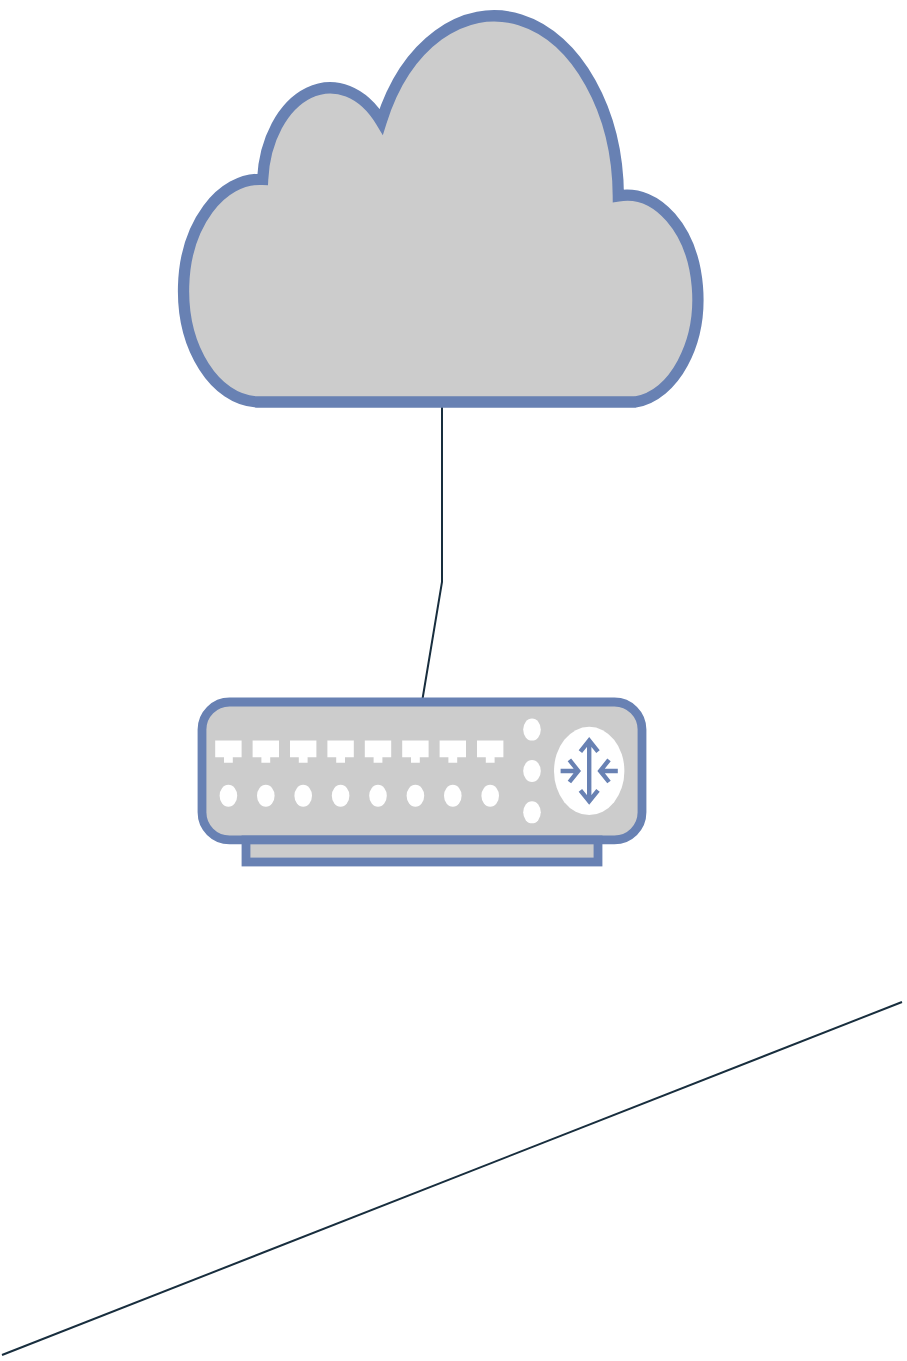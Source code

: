 <mxfile version="24.7.7">
  <diagram id="1JJ-UvxjRfw-XplDersZ" name="Page-1">
    <mxGraphModel dx="739" dy="1255" grid="1" gridSize="10" guides="1" tooltips="1" connect="1" arrows="1" fold="1" page="1" pageScale="1" pageWidth="1169" pageHeight="827" math="0" shadow="0">
      <root>
        <mxCell id="0" />
        <mxCell id="1" parent="0" />
        <mxCell id="GdHHIwHBryNfU4gJc2sP-62" style="edgeStyle=none;rounded=0;orthogonalLoop=1;jettySize=auto;html=1;sourcePerimeterSpacing=10;endArrow=none;endFill=0;targetPerimeterSpacing=10;labelBackgroundColor=none;fontColor=default;strokeColor=#182E3E;exitX=0.5;exitY=1;exitDx=0;exitDy=0;exitPerimeter=0;entryX=0.5;entryY=0;entryDx=0;entryDy=0;entryPerimeter=0;" parent="1" source="i--9-TYG0iBbZ-GK-cEJ-16" edge="1" target="i--9-TYG0iBbZ-GK-cEJ-14">
          <mxGeometry relative="1" as="geometry">
            <mxPoint x="550" y="285" as="targetPoint" />
            <mxPoint x="549.995" y="230" as="sourcePoint" />
            <Array as="points">
              <mxPoint x="550" y="260" />
            </Array>
          </mxGeometry>
        </mxCell>
        <mxCell id="GdHHIwHBryNfU4gJc2sP-48" style="edgeStyle=none;rounded=0;orthogonalLoop=1;jettySize=auto;html=1;endArrow=none;endFill=0;sourcePerimeterSpacing=10;targetPerimeterSpacing=10;labelBackgroundColor=none;fontColor=default;strokeColor=#182E3E;" parent="1" edge="1">
          <mxGeometry relative="1" as="geometry">
            <mxPoint x="779.995" y="469.999" as="sourcePoint" />
            <mxPoint x="330" y="646.51" as="targetPoint" />
          </mxGeometry>
        </mxCell>
        <mxCell id="i--9-TYG0iBbZ-GK-cEJ-14" value="" style="fontColor=#0066CC;verticalAlign=top;verticalLabelPosition=bottom;labelPosition=center;align=center;html=1;outlineConnect=0;fillColor=#CCCCCC;strokeColor=#6881B3;gradientColor=none;gradientDirection=north;strokeWidth=2;shape=mxgraph.networks.router;" vertex="1" parent="1">
          <mxGeometry x="430" y="320" width="220" height="80" as="geometry" />
        </mxCell>
        <mxCell id="i--9-TYG0iBbZ-GK-cEJ-16" value="" style="html=1;outlineConnect=0;fillColor=#CCCCCC;strokeColor=#6881B3;gradientColor=none;gradientDirection=north;strokeWidth=2;shape=mxgraph.networks.cloud;fontColor=#ffffff;" vertex="1" parent="1">
          <mxGeometry x="420" y="-30" width="260" height="200" as="geometry" />
        </mxCell>
      </root>
    </mxGraphModel>
  </diagram>
</mxfile>
